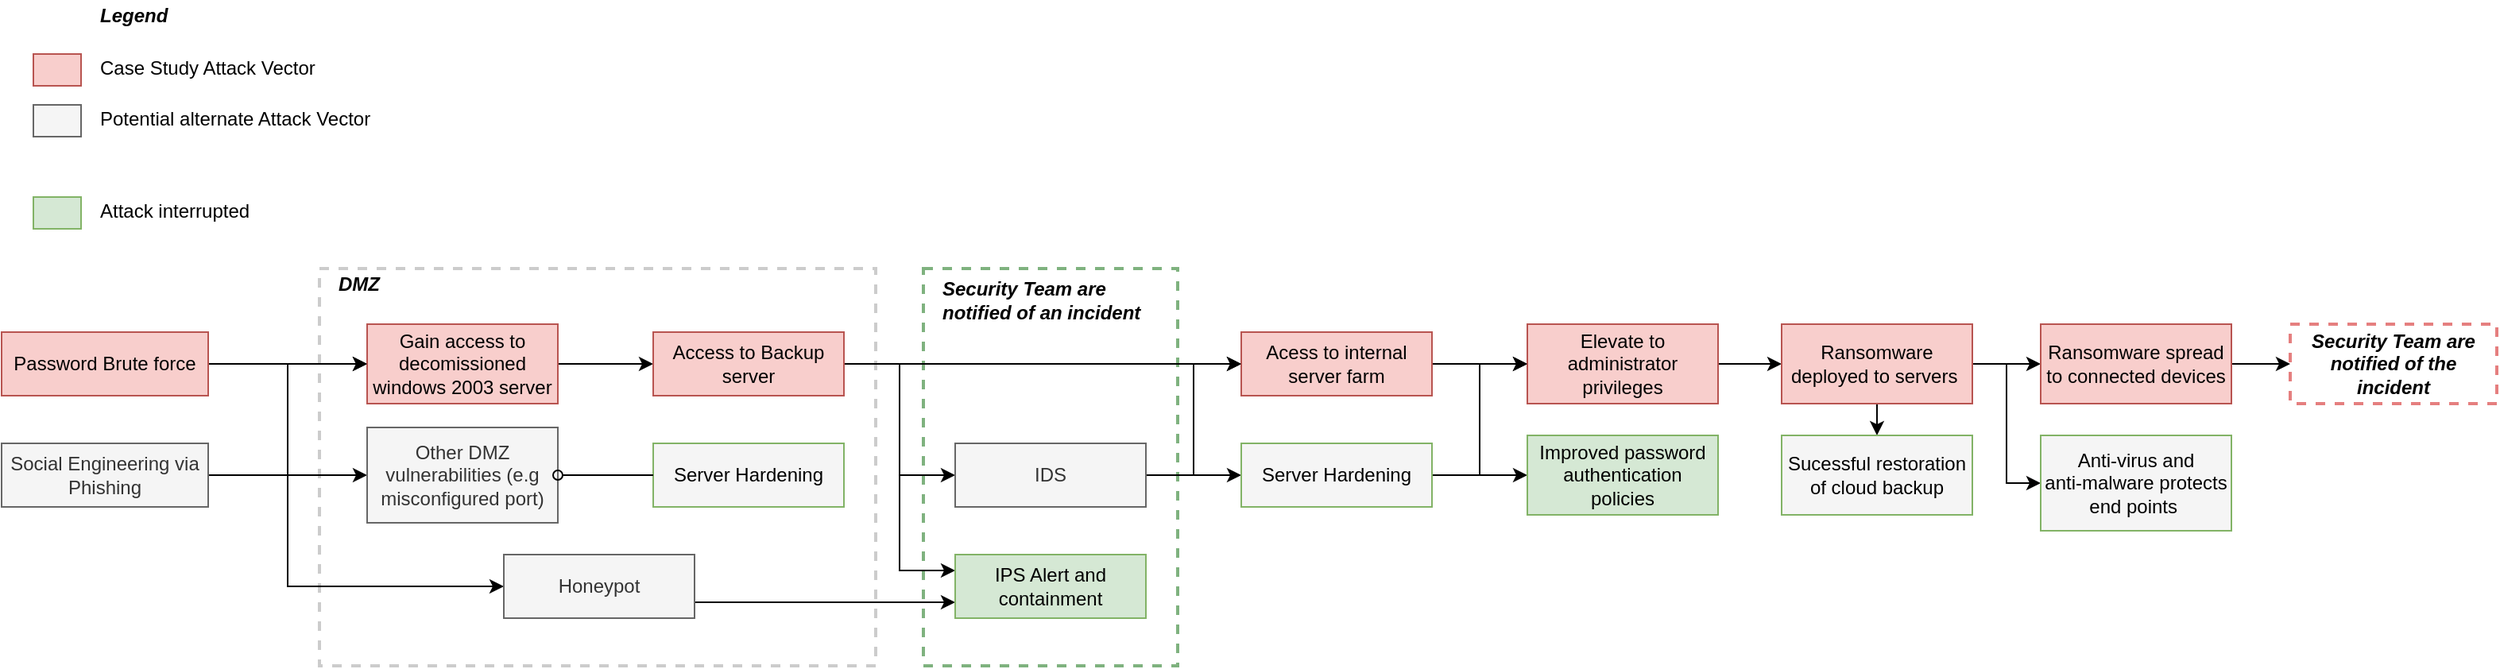 <mxfile version="17.5.0" type="github">
  <diagram id="C5RBs43oDa-KdzZeNtuy" name="Page-1">
    <mxGraphModel dx="2048" dy="1813" grid="1" gridSize="10" guides="1" tooltips="1" connect="1" arrows="1" fold="1" page="1" pageScale="1" pageWidth="827" pageHeight="1169" math="0" shadow="0">
      <root>
        <mxCell id="WIyWlLk6GJQsqaUBKTNV-0" />
        <mxCell id="WIyWlLk6GJQsqaUBKTNV-1" parent="WIyWlLk6GJQsqaUBKTNV-0" />
        <mxCell id="2Ez0OJCMwSesqM6kdLIF-56" value="" style="whiteSpace=wrap;html=1;fillColor=none;dashed=1;strokeColor=#006600;strokeWidth=2;opacity=50;" vertex="1" parent="WIyWlLk6GJQsqaUBKTNV-1">
          <mxGeometry x="-210" y="-1000" width="160" height="250" as="geometry" />
        </mxCell>
        <mxCell id="2Ez0OJCMwSesqM6kdLIF-14" value="" style="whiteSpace=wrap;html=1;fillColor=none;dashed=1;strokeColor=#CCCCCC;strokeWidth=2;" vertex="1" parent="WIyWlLk6GJQsqaUBKTNV-1">
          <mxGeometry x="-590" y="-1000" width="350" height="250" as="geometry" />
        </mxCell>
        <mxCell id="2Ez0OJCMwSesqM6kdLIF-6" style="edgeStyle=none;rounded=0;orthogonalLoop=1;jettySize=auto;html=1;" edge="1" parent="WIyWlLk6GJQsqaUBKTNV-1" source="WIyWlLk6GJQsqaUBKTNV-3" target="WIyWlLk6GJQsqaUBKTNV-7">
          <mxGeometry relative="1" as="geometry" />
        </mxCell>
        <mxCell id="WIyWlLk6GJQsqaUBKTNV-3" value="Password Brute force" style="rounded=0;whiteSpace=wrap;html=1;fontSize=12;glass=0;strokeWidth=1;shadow=0;fillColor=#f8cecc;strokeColor=#b85450;" parent="WIyWlLk6GJQsqaUBKTNV-1" vertex="1">
          <mxGeometry x="-790" y="-960" width="130" height="40" as="geometry" />
        </mxCell>
        <mxCell id="2Ez0OJCMwSesqM6kdLIF-11" style="edgeStyle=none;shape=connector;rounded=0;orthogonalLoop=1;jettySize=auto;html=1;labelBackgroundColor=default;fontFamily=Helvetica;fontSize=11;fontColor=default;endArrow=classic;strokeColor=default;" edge="1" parent="WIyWlLk6GJQsqaUBKTNV-1" source="WIyWlLk6GJQsqaUBKTNV-7" target="WIyWlLk6GJQsqaUBKTNV-12">
          <mxGeometry relative="1" as="geometry" />
        </mxCell>
        <mxCell id="WIyWlLk6GJQsqaUBKTNV-7" value="Gain access to decomissioned windows 2003 server" style="rounded=0;whiteSpace=wrap;html=1;fontSize=12;glass=0;strokeWidth=1;shadow=0;fillColor=#f8cecc;strokeColor=#b85450;" parent="WIyWlLk6GJQsqaUBKTNV-1" vertex="1">
          <mxGeometry x="-560" y="-965" width="120" height="50" as="geometry" />
        </mxCell>
        <mxCell id="2Ez0OJCMwSesqM6kdLIF-16" style="edgeStyle=none;shape=connector;rounded=0;orthogonalLoop=1;jettySize=auto;html=1;labelBackgroundColor=default;fontFamily=Helvetica;fontSize=11;fontColor=default;endArrow=classic;strokeColor=default;" edge="1" parent="WIyWlLk6GJQsqaUBKTNV-1" source="WIyWlLk6GJQsqaUBKTNV-12" target="2Ez0OJCMwSesqM6kdLIF-12">
          <mxGeometry relative="1" as="geometry" />
        </mxCell>
        <mxCell id="2Ez0OJCMwSesqM6kdLIF-53" style="edgeStyle=elbowEdgeStyle;shape=connector;rounded=0;orthogonalLoop=1;jettySize=auto;html=1;entryX=0;entryY=0.5;entryDx=0;entryDy=0;labelBackgroundColor=default;fontFamily=Helvetica;fontSize=11;fontColor=default;endArrow=classic;strokeColor=default;" edge="1" parent="WIyWlLk6GJQsqaUBKTNV-1" source="WIyWlLk6GJQsqaUBKTNV-12" target="2Ez0OJCMwSesqM6kdLIF-39">
          <mxGeometry relative="1" as="geometry" />
        </mxCell>
        <mxCell id="2Ez0OJCMwSesqM6kdLIF-72" style="edgeStyle=elbowEdgeStyle;shape=connector;rounded=0;orthogonalLoop=1;jettySize=auto;html=1;entryX=0;entryY=0.25;entryDx=0;entryDy=0;labelBackgroundColor=default;fontFamily=Helvetica;fontSize=11;fontColor=default;endArrow=classic;strokeColor=default;" edge="1" parent="WIyWlLk6GJQsqaUBKTNV-1" source="WIyWlLk6GJQsqaUBKTNV-12" target="2Ez0OJCMwSesqM6kdLIF-23">
          <mxGeometry relative="1" as="geometry" />
        </mxCell>
        <mxCell id="WIyWlLk6GJQsqaUBKTNV-12" value="Access to Backup server" style="rounded=0;whiteSpace=wrap;html=1;fontSize=12;glass=0;strokeWidth=1;shadow=0;fillColor=#f8cecc;strokeColor=#b85450;" parent="WIyWlLk6GJQsqaUBKTNV-1" vertex="1">
          <mxGeometry x="-380" y="-960" width="120" height="40" as="geometry" />
        </mxCell>
        <mxCell id="2Ez0OJCMwSesqM6kdLIF-1" value="" style="rounded=0;whiteSpace=wrap;html=1;fontSize=12;glass=0;strokeWidth=1;shadow=0;fillColor=#f8cecc;strokeColor=#b85450;" vertex="1" parent="WIyWlLk6GJQsqaUBKTNV-1">
          <mxGeometry x="-770" y="-1135" width="30" height="20" as="geometry" />
        </mxCell>
        <mxCell id="2Ez0OJCMwSesqM6kdLIF-2" value="&lt;font face=&quot;helvetica&quot;&gt;&lt;span style=&quot;background-color: rgb(255 , 255 , 255)&quot;&gt;Case Study Attack Vector&lt;/span&gt;&lt;/font&gt;" style="text;whiteSpace=wrap;html=1;align=left;rounded=0;" vertex="1" parent="WIyWlLk6GJQsqaUBKTNV-1">
          <mxGeometry x="-730" y="-1140" width="170" height="30" as="geometry" />
        </mxCell>
        <mxCell id="2Ez0OJCMwSesqM6kdLIF-3" value="" style="rounded=0;whiteSpace=wrap;html=1;fontSize=12;glass=0;strokeWidth=1;shadow=0;fillColor=#f5f5f5;strokeColor=#666666;fontColor=#333333;" vertex="1" parent="WIyWlLk6GJQsqaUBKTNV-1">
          <mxGeometry x="-770" y="-1103" width="30" height="20" as="geometry" />
        </mxCell>
        <mxCell id="2Ez0OJCMwSesqM6kdLIF-4" value="&lt;font face=&quot;helvetica&quot;&gt;&lt;span style=&quot;background-color: rgb(255 , 255 , 255)&quot;&gt;Potential alternate Attack Vector&lt;/span&gt;&lt;/font&gt;" style="text;whiteSpace=wrap;html=1;align=left;rounded=0;" vertex="1" parent="WIyWlLk6GJQsqaUBKTNV-1">
          <mxGeometry x="-730" y="-1108" width="230" height="30" as="geometry" />
        </mxCell>
        <mxCell id="2Ez0OJCMwSesqM6kdLIF-18" style="edgeStyle=elbowEdgeStyle;shape=connector;rounded=0;orthogonalLoop=1;jettySize=auto;html=1;entryX=0;entryY=0.5;entryDx=0;entryDy=0;labelBackgroundColor=default;fontFamily=Helvetica;fontSize=11;fontColor=default;endArrow=classic;strokeColor=default;" edge="1" parent="WIyWlLk6GJQsqaUBKTNV-1" source="2Ez0OJCMwSesqM6kdLIF-5" target="WIyWlLk6GJQsqaUBKTNV-7">
          <mxGeometry relative="1" as="geometry" />
        </mxCell>
        <mxCell id="2Ez0OJCMwSesqM6kdLIF-21" style="edgeStyle=elbowEdgeStyle;shape=connector;rounded=0;orthogonalLoop=1;jettySize=auto;html=1;labelBackgroundColor=default;fontFamily=Helvetica;fontSize=11;fontColor=default;endArrow=classic;strokeColor=default;" edge="1" parent="WIyWlLk6GJQsqaUBKTNV-1" source="2Ez0OJCMwSesqM6kdLIF-5" target="2Ez0OJCMwSesqM6kdLIF-20">
          <mxGeometry relative="1" as="geometry">
            <Array as="points">
              <mxPoint x="-610" y="-840" />
            </Array>
          </mxGeometry>
        </mxCell>
        <mxCell id="2Ez0OJCMwSesqM6kdLIF-22" style="edgeStyle=elbowEdgeStyle;shape=connector;rounded=0;orthogonalLoop=1;jettySize=auto;html=1;labelBackgroundColor=default;fontFamily=Helvetica;fontSize=11;fontColor=default;endArrow=classic;strokeColor=default;" edge="1" parent="WIyWlLk6GJQsqaUBKTNV-1" source="2Ez0OJCMwSesqM6kdLIF-5" target="2Ez0OJCMwSesqM6kdLIF-19">
          <mxGeometry relative="1" as="geometry" />
        </mxCell>
        <mxCell id="2Ez0OJCMwSesqM6kdLIF-5" value="Social Engineering via Phishing" style="rounded=0;whiteSpace=wrap;html=1;fontSize=12;glass=0;strokeWidth=1;shadow=0;fillColor=#f5f5f5;strokeColor=#666666;fontColor=#333333;" vertex="1" parent="WIyWlLk6GJQsqaUBKTNV-1">
          <mxGeometry x="-790" y="-890" width="130" height="40" as="geometry" />
        </mxCell>
        <mxCell id="2Ez0OJCMwSesqM6kdLIF-17" style="edgeStyle=none;shape=connector;rounded=0;orthogonalLoop=1;jettySize=auto;html=1;labelBackgroundColor=default;fontFamily=Helvetica;fontSize=11;fontColor=default;endArrow=classic;strokeColor=default;" edge="1" parent="WIyWlLk6GJQsqaUBKTNV-1" source="2Ez0OJCMwSesqM6kdLIF-12" target="2Ez0OJCMwSesqM6kdLIF-13">
          <mxGeometry relative="1" as="geometry" />
        </mxCell>
        <mxCell id="2Ez0OJCMwSesqM6kdLIF-37" style="edgeStyle=elbowEdgeStyle;shape=connector;rounded=0;orthogonalLoop=1;jettySize=auto;html=1;labelBackgroundColor=default;fontFamily=Helvetica;fontSize=11;fontColor=default;endArrow=classic;strokeColor=default;" edge="1" parent="WIyWlLk6GJQsqaUBKTNV-1" source="2Ez0OJCMwSesqM6kdLIF-12" target="2Ez0OJCMwSesqM6kdLIF-26">
          <mxGeometry relative="1" as="geometry" />
        </mxCell>
        <mxCell id="2Ez0OJCMwSesqM6kdLIF-12" value="Acess to internal server farm" style="rounded=0;whiteSpace=wrap;html=1;fontSize=12;glass=0;strokeWidth=1;shadow=0;fillColor=#f8cecc;strokeColor=#b85450;" vertex="1" parent="WIyWlLk6GJQsqaUBKTNV-1">
          <mxGeometry x="-10" y="-960" width="120" height="40" as="geometry" />
        </mxCell>
        <mxCell id="2Ez0OJCMwSesqM6kdLIF-35" style="edgeStyle=elbowEdgeStyle;shape=connector;rounded=0;orthogonalLoop=1;jettySize=auto;html=1;entryX=0;entryY=0.5;entryDx=0;entryDy=0;labelBackgroundColor=default;fontFamily=Helvetica;fontSize=11;fontColor=default;endArrow=classic;strokeColor=default;" edge="1" parent="WIyWlLk6GJQsqaUBKTNV-1" source="2Ez0OJCMwSesqM6kdLIF-13" target="2Ez0OJCMwSesqM6kdLIF-30">
          <mxGeometry relative="1" as="geometry" />
        </mxCell>
        <mxCell id="2Ez0OJCMwSesqM6kdLIF-13" value="Elevate to administrator privileges" style="rounded=0;whiteSpace=wrap;html=1;fontSize=12;glass=0;strokeWidth=1;shadow=0;fillColor=#f8cecc;strokeColor=#b85450;" vertex="1" parent="WIyWlLk6GJQsqaUBKTNV-1">
          <mxGeometry x="170" y="-965" width="120" height="50" as="geometry" />
        </mxCell>
        <mxCell id="2Ez0OJCMwSesqM6kdLIF-15" value="DMZ" style="text;html=1;resizable=0;autosize=1;align=left;verticalAlign=middle;points=[];fillColor=none;strokeColor=none;rounded=0;fontStyle=3" vertex="1" parent="WIyWlLk6GJQsqaUBKTNV-1">
          <mxGeometry x="-580" y="-1000" width="40" height="20" as="geometry" />
        </mxCell>
        <mxCell id="2Ez0OJCMwSesqM6kdLIF-19" value="Other DMZ vulnerabilities (e.g misconfigured port)" style="rounded=0;whiteSpace=wrap;html=1;fontSize=12;glass=0;strokeWidth=1;shadow=0;fillColor=#f5f5f5;strokeColor=#666666;fontColor=#333333;" vertex="1" parent="WIyWlLk6GJQsqaUBKTNV-1">
          <mxGeometry x="-560" y="-900" width="120" height="60" as="geometry" />
        </mxCell>
        <mxCell id="2Ez0OJCMwSesqM6kdLIF-51" style="edgeStyle=elbowEdgeStyle;shape=connector;rounded=0;orthogonalLoop=1;jettySize=auto;html=1;exitX=1;exitY=0.75;exitDx=0;exitDy=0;entryX=0;entryY=0.75;entryDx=0;entryDy=0;labelBackgroundColor=default;fontFamily=Helvetica;fontSize=11;fontColor=default;endArrow=classic;strokeColor=default;" edge="1" parent="WIyWlLk6GJQsqaUBKTNV-1" source="2Ez0OJCMwSesqM6kdLIF-20" target="2Ez0OJCMwSesqM6kdLIF-23">
          <mxGeometry relative="1" as="geometry" />
        </mxCell>
        <mxCell id="2Ez0OJCMwSesqM6kdLIF-20" value="Honeypot" style="rounded=0;whiteSpace=wrap;html=1;fontSize=12;glass=0;strokeWidth=1;shadow=0;fillColor=#f5f5f5;strokeColor=#666666;fontColor=#333333;" vertex="1" parent="WIyWlLk6GJQsqaUBKTNV-1">
          <mxGeometry x="-474" y="-820" width="120" height="40" as="geometry" />
        </mxCell>
        <mxCell id="2Ez0OJCMwSesqM6kdLIF-23" value="IPS Alert and containment" style="rounded=0;whiteSpace=wrap;html=1;fontSize=12;glass=0;strokeWidth=1;shadow=0;fillColor=#d5e8d4;strokeColor=#82b366;" vertex="1" parent="WIyWlLk6GJQsqaUBKTNV-1">
          <mxGeometry x="-190" y="-820" width="120" height="40" as="geometry" />
        </mxCell>
        <mxCell id="2Ez0OJCMwSesqM6kdLIF-26" value="Improved password authentication policies" style="rounded=0;whiteSpace=wrap;html=1;fontSize=12;glass=0;strokeWidth=1;shadow=0;fillColor=#d5e8d4;strokeColor=#82b366;" vertex="1" parent="WIyWlLk6GJQsqaUBKTNV-1">
          <mxGeometry x="170" y="-895" width="120" height="50" as="geometry" />
        </mxCell>
        <mxCell id="2Ez0OJCMwSesqM6kdLIF-27" value="" style="rounded=0;whiteSpace=wrap;html=1;fontSize=12;glass=0;strokeWidth=1;shadow=0;fillColor=#d5e8d4;strokeColor=#82b366;" vertex="1" parent="WIyWlLk6GJQsqaUBKTNV-1">
          <mxGeometry x="-770" y="-1045" width="30" height="20" as="geometry" />
        </mxCell>
        <mxCell id="2Ez0OJCMwSesqM6kdLIF-28" value="&lt;font face=&quot;helvetica&quot;&gt;&lt;span style=&quot;background-color: rgb(255 , 255 , 255)&quot;&gt;Attack interrupted&lt;/span&gt;&lt;/font&gt;" style="text;whiteSpace=wrap;html=1;align=left;rounded=0;" vertex="1" parent="WIyWlLk6GJQsqaUBKTNV-1">
          <mxGeometry x="-730" y="-1050" width="230" height="30" as="geometry" />
        </mxCell>
        <mxCell id="2Ez0OJCMwSesqM6kdLIF-33" style="edgeStyle=elbowEdgeStyle;shape=connector;rounded=0;orthogonalLoop=1;jettySize=auto;html=1;entryX=0;entryY=0.5;entryDx=0;entryDy=0;labelBackgroundColor=default;fontFamily=Helvetica;fontSize=11;fontColor=default;endArrow=classic;strokeColor=default;" edge="1" parent="WIyWlLk6GJQsqaUBKTNV-1" source="2Ez0OJCMwSesqM6kdLIF-30" target="2Ez0OJCMwSesqM6kdLIF-32">
          <mxGeometry relative="1" as="geometry" />
        </mxCell>
        <mxCell id="2Ez0OJCMwSesqM6kdLIF-34" style="edgeStyle=elbowEdgeStyle;shape=connector;rounded=0;orthogonalLoop=1;jettySize=auto;html=1;labelBackgroundColor=default;fontFamily=Helvetica;fontSize=11;fontColor=default;endArrow=classic;strokeColor=default;" edge="1" parent="WIyWlLk6GJQsqaUBKTNV-1" source="2Ez0OJCMwSesqM6kdLIF-30" target="2Ez0OJCMwSesqM6kdLIF-31">
          <mxGeometry relative="1" as="geometry" />
        </mxCell>
        <mxCell id="2Ez0OJCMwSesqM6kdLIF-45" style="edgeStyle=elbowEdgeStyle;shape=connector;rounded=0;orthogonalLoop=1;jettySize=auto;html=1;entryX=0.5;entryY=0;entryDx=0;entryDy=0;labelBackgroundColor=default;fontFamily=Helvetica;fontSize=11;fontColor=default;endArrow=classic;strokeColor=default;" edge="1" parent="WIyWlLk6GJQsqaUBKTNV-1" source="2Ez0OJCMwSesqM6kdLIF-30" target="2Ez0OJCMwSesqM6kdLIF-42">
          <mxGeometry relative="1" as="geometry" />
        </mxCell>
        <mxCell id="2Ez0OJCMwSesqM6kdLIF-30" value="Ransomware deployed to servers&amp;nbsp;" style="rounded=0;whiteSpace=wrap;html=1;fontSize=12;glass=0;strokeWidth=1;shadow=0;fillColor=#f8cecc;strokeColor=#b85450;" vertex="1" parent="WIyWlLk6GJQsqaUBKTNV-1">
          <mxGeometry x="330" y="-965" width="120" height="50" as="geometry" />
        </mxCell>
        <mxCell id="2Ez0OJCMwSesqM6kdLIF-63" style="edgeStyle=elbowEdgeStyle;shape=connector;rounded=0;orthogonalLoop=1;jettySize=auto;html=1;exitX=1;exitY=0.5;exitDx=0;exitDy=0;labelBackgroundColor=default;fontFamily=Helvetica;fontSize=11;fontColor=default;endArrow=classic;strokeColor=default;" edge="1" parent="WIyWlLk6GJQsqaUBKTNV-1" source="2Ez0OJCMwSesqM6kdLIF-31" target="2Ez0OJCMwSesqM6kdLIF-62">
          <mxGeometry relative="1" as="geometry" />
        </mxCell>
        <mxCell id="2Ez0OJCMwSesqM6kdLIF-31" value="Ransomware spread to connected devices" style="rounded=0;whiteSpace=wrap;html=1;fontSize=12;glass=0;strokeWidth=1;shadow=0;fillColor=#f8cecc;strokeColor=#b85450;" vertex="1" parent="WIyWlLk6GJQsqaUBKTNV-1">
          <mxGeometry x="493" y="-965" width="120" height="50" as="geometry" />
        </mxCell>
        <mxCell id="2Ez0OJCMwSesqM6kdLIF-32" value="Anti-virus and &lt;br&gt;anti-malware protects end points&amp;nbsp;" style="rounded=0;whiteSpace=wrap;html=1;fontSize=12;glass=0;strokeWidth=1;shadow=0;fillColor=#F5F5F5;strokeColor=#82b366;" vertex="1" parent="WIyWlLk6GJQsqaUBKTNV-1">
          <mxGeometry x="493" y="-895" width="120" height="60" as="geometry" />
        </mxCell>
        <mxCell id="2Ez0OJCMwSesqM6kdLIF-41" style="edgeStyle=elbowEdgeStyle;shape=connector;rounded=0;orthogonalLoop=1;jettySize=auto;html=1;labelBackgroundColor=default;fontFamily=Helvetica;fontSize=11;fontColor=default;endArrow=classic;strokeColor=default;" edge="1" parent="WIyWlLk6GJQsqaUBKTNV-1" source="2Ez0OJCMwSesqM6kdLIF-39" target="2Ez0OJCMwSesqM6kdLIF-12">
          <mxGeometry relative="1" as="geometry" />
        </mxCell>
        <mxCell id="2Ez0OJCMwSesqM6kdLIF-48" style="edgeStyle=elbowEdgeStyle;shape=connector;rounded=0;orthogonalLoop=1;jettySize=auto;html=1;labelBackgroundColor=default;fontFamily=Helvetica;fontSize=11;fontColor=default;endArrow=classic;strokeColor=default;" edge="1" parent="WIyWlLk6GJQsqaUBKTNV-1" source="2Ez0OJCMwSesqM6kdLIF-39" target="2Ez0OJCMwSesqM6kdLIF-47">
          <mxGeometry relative="1" as="geometry" />
        </mxCell>
        <mxCell id="2Ez0OJCMwSesqM6kdLIF-39" value="IDS" style="rounded=0;whiteSpace=wrap;html=1;fontSize=12;glass=0;strokeWidth=1;shadow=0;fillColor=#f5f5f5;strokeColor=#666666;fontColor=#333333;" vertex="1" parent="WIyWlLk6GJQsqaUBKTNV-1">
          <mxGeometry x="-190" y="-890" width="120" height="40" as="geometry" />
        </mxCell>
        <mxCell id="2Ez0OJCMwSesqM6kdLIF-42" value="Sucessful restoration of cloud backup" style="rounded=0;whiteSpace=wrap;html=1;fontSize=12;glass=0;strokeWidth=1;shadow=0;fillColor=#F5F5F5;strokeColor=#82b366;" vertex="1" parent="WIyWlLk6GJQsqaUBKTNV-1">
          <mxGeometry x="330" y="-895" width="120" height="50" as="geometry" />
        </mxCell>
        <mxCell id="2Ez0OJCMwSesqM6kdLIF-70" style="edgeStyle=elbowEdgeStyle;shape=connector;rounded=0;orthogonalLoop=1;jettySize=auto;html=1;entryX=0;entryY=0.5;entryDx=0;entryDy=0;labelBackgroundColor=default;fontFamily=Helvetica;fontSize=11;fontColor=default;endArrow=classic;strokeColor=default;" edge="1" parent="WIyWlLk6GJQsqaUBKTNV-1" source="2Ez0OJCMwSesqM6kdLIF-47" target="2Ez0OJCMwSesqM6kdLIF-13">
          <mxGeometry relative="1" as="geometry" />
        </mxCell>
        <mxCell id="2Ez0OJCMwSesqM6kdLIF-47" value="Server Hardening" style="rounded=0;whiteSpace=wrap;html=1;fontSize=12;glass=0;strokeWidth=1;shadow=0;fillColor=#F5F5F5;strokeColor=#82b366;" vertex="1" parent="WIyWlLk6GJQsqaUBKTNV-1">
          <mxGeometry x="-10" y="-890" width="120" height="40" as="geometry" />
        </mxCell>
        <mxCell id="2Ez0OJCMwSesqM6kdLIF-57" value="Security Team are &lt;br&gt;notified of an incident" style="text;html=1;resizable=0;autosize=1;align=left;verticalAlign=middle;points=[];fillColor=none;strokeColor=none;rounded=0;fontStyle=3" vertex="1" parent="WIyWlLk6GJQsqaUBKTNV-1">
          <mxGeometry x="-200" y="-995" width="140" height="30" as="geometry" />
        </mxCell>
        <mxCell id="2Ez0OJCMwSesqM6kdLIF-62" value="&lt;b&gt;&lt;i&gt;Security Team are notified of the incident&lt;/i&gt;&lt;/b&gt;" style="whiteSpace=wrap;html=1;fillColor=none;dashed=1;strokeColor=#CC0000;strokeWidth=2;opacity=50;" vertex="1" parent="WIyWlLk6GJQsqaUBKTNV-1">
          <mxGeometry x="650" y="-965" width="130" height="50" as="geometry" />
        </mxCell>
        <mxCell id="2Ez0OJCMwSesqM6kdLIF-64" style="edgeStyle=elbowEdgeStyle;shape=connector;rounded=0;orthogonalLoop=1;jettySize=auto;html=1;entryX=0.5;entryY=1;entryDx=0;entryDy=0;labelBackgroundColor=default;fontFamily=Helvetica;fontSize=11;fontColor=default;endArrow=classic;strokeColor=default;" edge="1" parent="WIyWlLk6GJQsqaUBKTNV-1" source="2Ez0OJCMwSesqM6kdLIF-39" target="2Ez0OJCMwSesqM6kdLIF-39">
          <mxGeometry relative="1" as="geometry" />
        </mxCell>
        <mxCell id="2Ez0OJCMwSesqM6kdLIF-65" value="Legend" style="text;html=1;resizable=0;autosize=1;align=left;verticalAlign=middle;points=[];fillColor=none;strokeColor=none;rounded=0;fontStyle=3" vertex="1" parent="WIyWlLk6GJQsqaUBKTNV-1">
          <mxGeometry x="-730" y="-1169" width="60" height="20" as="geometry" />
        </mxCell>
        <mxCell id="2Ez0OJCMwSesqM6kdLIF-66" value="Server Hardening" style="rounded=0;whiteSpace=wrap;html=1;fontSize=12;glass=0;strokeWidth=1;shadow=0;fillColor=#F5F5F5;strokeColor=#82b366;" vertex="1" parent="WIyWlLk6GJQsqaUBKTNV-1">
          <mxGeometry x="-380" y="-890" width="120" height="40" as="geometry" />
        </mxCell>
        <mxCell id="2Ez0OJCMwSesqM6kdLIF-67" style="edgeStyle=elbowEdgeStyle;shape=connector;rounded=0;orthogonalLoop=1;jettySize=auto;html=1;labelBackgroundColor=default;fontFamily=Helvetica;fontSize=11;fontColor=default;endArrow=none;strokeColor=default;endFill=0;startArrow=oval;startFill=0;" edge="1" parent="WIyWlLk6GJQsqaUBKTNV-1" source="2Ez0OJCMwSesqM6kdLIF-19" target="2Ez0OJCMwSesqM6kdLIF-66">
          <mxGeometry relative="1" as="geometry" />
        </mxCell>
      </root>
    </mxGraphModel>
  </diagram>
</mxfile>
